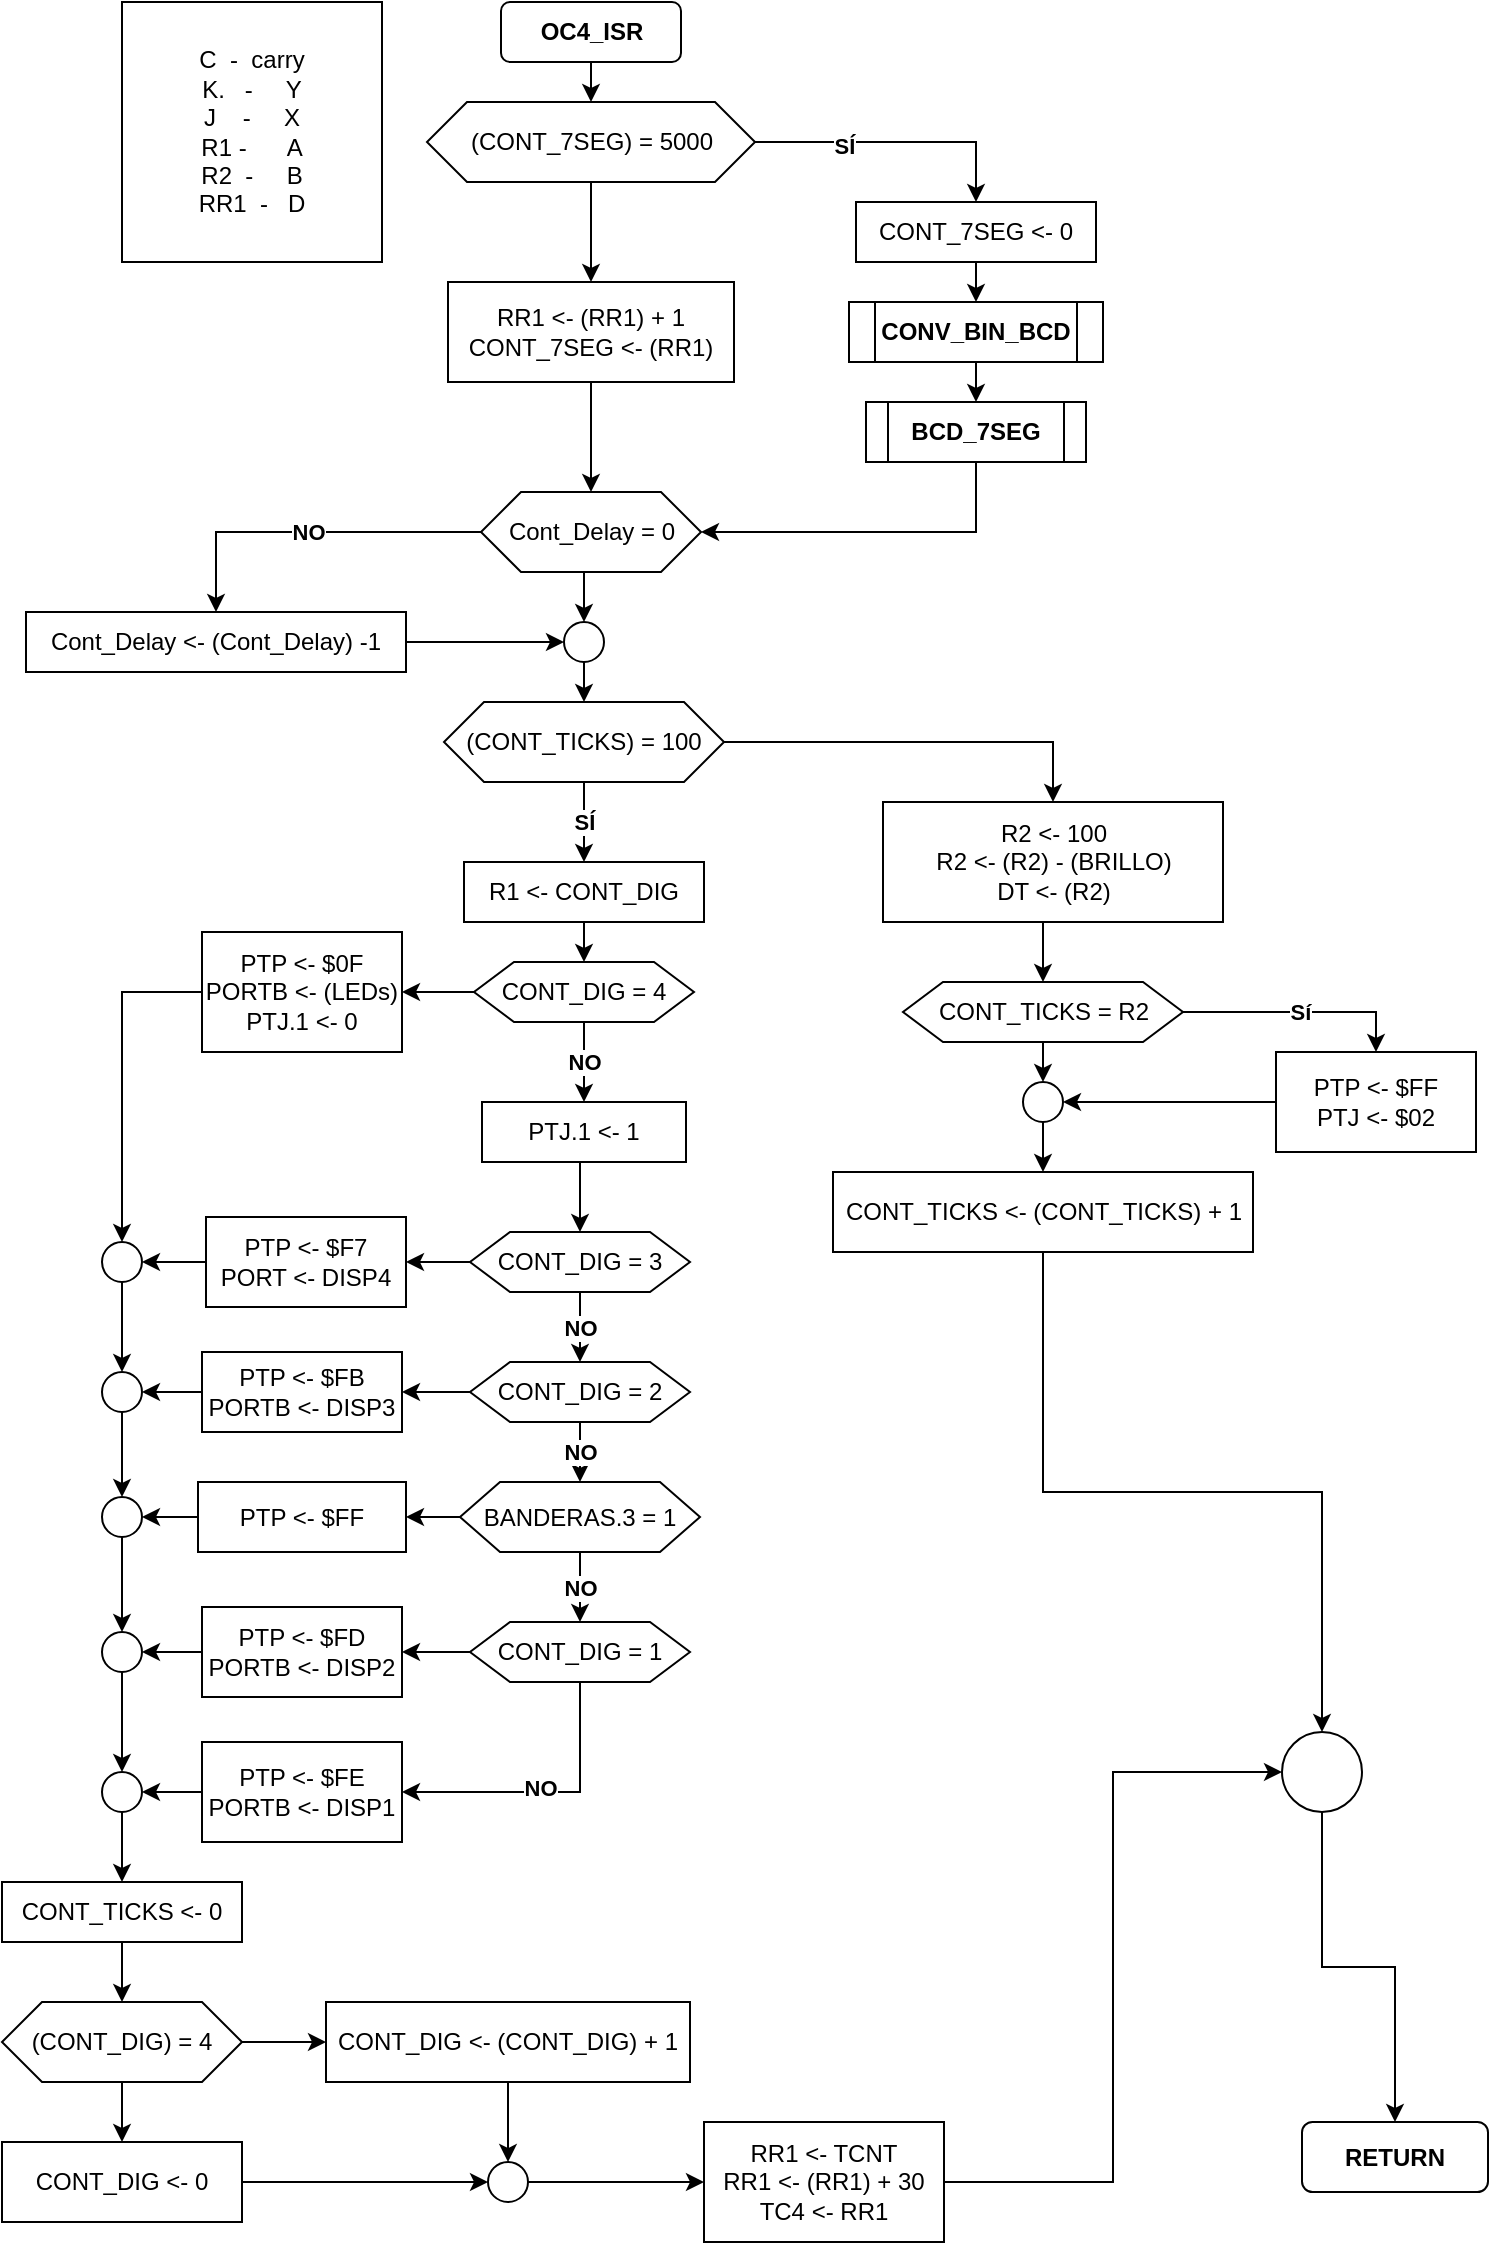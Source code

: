 <mxfile version="14.4.3" type="device"><diagram id="KmJu90Agw-A7-go_Xd_k" name="Page-1"><mxGraphModel dx="1453" dy="785" grid="1" gridSize="10" guides="1" tooltips="1" connect="1" arrows="1" fold="1" page="1" pageScale="1" pageWidth="827" pageHeight="1169" math="0" shadow="0"><root><mxCell id="0"/><mxCell id="1" parent="0"/><mxCell id="s95_hVxubEFKR47E11qt-143" style="edgeStyle=orthogonalEdgeStyle;rounded=0;orthogonalLoop=1;jettySize=auto;html=1;exitX=0.5;exitY=1;exitDx=0;exitDy=0;entryX=0.5;entryY=0;entryDx=0;entryDy=0;" parent="1" source="s95_hVxubEFKR47E11qt-1" target="s95_hVxubEFKR47E11qt-109" edge="1"><mxGeometry relative="1" as="geometry"/></mxCell><mxCell id="s95_hVxubEFKR47E11qt-1" value="OC4_ISR" style="rounded=1;whiteSpace=wrap;html=1;fontStyle=1" parent="1" vertex="1"><mxGeometry x="309.5" y="20" width="90" height="30" as="geometry"/></mxCell><mxCell id="s95_hVxubEFKR47E11qt-121" style="edgeStyle=orthogonalEdgeStyle;rounded=0;orthogonalLoop=1;jettySize=auto;html=1;exitX=0.5;exitY=1;exitDx=0;exitDy=0;entryX=0.5;entryY=0;entryDx=0;entryDy=0;" parent="1" source="s95_hVxubEFKR47E11qt-4" target="s95_hVxubEFKR47E11qt-118" edge="1"><mxGeometry relative="1" as="geometry"/></mxCell><mxCell id="s95_hVxubEFKR47E11qt-4" value="RR1 &amp;lt;- (RR1) + 1&lt;br&gt;CONT_7SEG &amp;lt;- (RR1)" style="rounded=0;whiteSpace=wrap;html=1;" parent="1" vertex="1"><mxGeometry x="283" y="160" width="143" height="50" as="geometry"/></mxCell><mxCell id="s95_hVxubEFKR47E11qt-119" value="SÍ" style="edgeStyle=orthogonalEdgeStyle;rounded=0;orthogonalLoop=1;jettySize=auto;html=1;exitX=0.5;exitY=1;exitDx=0;exitDy=0;entryX=0.5;entryY=0;entryDx=0;entryDy=0;fontStyle=1" parent="1" source="s95_hVxubEFKR47E11qt-9" target="s95_hVxubEFKR47E11qt-30" edge="1"><mxGeometry relative="1" as="geometry"/></mxCell><mxCell id="s95_hVxubEFKR47E11qt-137" style="edgeStyle=orthogonalEdgeStyle;rounded=0;orthogonalLoop=1;jettySize=auto;html=1;exitX=1;exitY=0.5;exitDx=0;exitDy=0;entryX=0.5;entryY=0;entryDx=0;entryDy=0;" parent="1" source="s95_hVxubEFKR47E11qt-9" target="s95_hVxubEFKR47E11qt-10" edge="1"><mxGeometry relative="1" as="geometry"/></mxCell><mxCell id="s95_hVxubEFKR47E11qt-9" value="(CONT_TICKS) = 100" style="shape=hexagon;perimeter=hexagonPerimeter2;whiteSpace=wrap;html=1;fixedSize=1;" parent="1" vertex="1"><mxGeometry x="281" y="370" width="140" height="40" as="geometry"/></mxCell><mxCell id="s95_hVxubEFKR47E11qt-25" style="edgeStyle=orthogonalEdgeStyle;rounded=0;orthogonalLoop=1;jettySize=auto;html=1;exitX=0.5;exitY=1;exitDx=0;exitDy=0;entryX=0.5;entryY=0;entryDx=0;entryDy=0;" parent="1" source="s95_hVxubEFKR47E11qt-10" target="s95_hVxubEFKR47E11qt-12" edge="1"><mxGeometry relative="1" as="geometry"/></mxCell><mxCell id="s95_hVxubEFKR47E11qt-10" value="R2 &amp;lt;- 100&lt;br&gt;R2 &amp;lt;- (R2) - (BRILLO)&lt;br&gt;DT &amp;lt;- (R2)&lt;br&gt;" style="rounded=0;whiteSpace=wrap;html=1;" parent="1" vertex="1"><mxGeometry x="500.5" y="420" width="170" height="60" as="geometry"/></mxCell><mxCell id="s95_hVxubEFKR47E11qt-16" value="Sí" style="edgeStyle=orthogonalEdgeStyle;rounded=0;orthogonalLoop=1;jettySize=auto;html=1;exitX=1;exitY=0.5;exitDx=0;exitDy=0;fontStyle=1" parent="1" source="s95_hVxubEFKR47E11qt-12" target="s95_hVxubEFKR47E11qt-13" edge="1"><mxGeometry relative="1" as="geometry"/></mxCell><mxCell id="s95_hVxubEFKR47E11qt-21" style="edgeStyle=orthogonalEdgeStyle;rounded=0;orthogonalLoop=1;jettySize=auto;html=1;exitX=0.5;exitY=1;exitDx=0;exitDy=0;entryX=0.5;entryY=0;entryDx=0;entryDy=0;" parent="1" source="s95_hVxubEFKR47E11qt-12" target="s95_hVxubEFKR47E11qt-17" edge="1"><mxGeometry relative="1" as="geometry"/></mxCell><mxCell id="s95_hVxubEFKR47E11qt-12" value="CONT_TICKS = R2" style="shape=hexagon;perimeter=hexagonPerimeter2;whiteSpace=wrap;html=1;fixedSize=1;" parent="1" vertex="1"><mxGeometry x="510.5" y="510" width="140" height="30" as="geometry"/></mxCell><mxCell id="s95_hVxubEFKR47E11qt-23" style="edgeStyle=orthogonalEdgeStyle;rounded=0;orthogonalLoop=1;jettySize=auto;html=1;exitX=0;exitY=0.5;exitDx=0;exitDy=0;entryX=1;entryY=0.5;entryDx=0;entryDy=0;" parent="1" source="s95_hVxubEFKR47E11qt-13" target="s95_hVxubEFKR47E11qt-17" edge="1"><mxGeometry relative="1" as="geometry"/></mxCell><mxCell id="s95_hVxubEFKR47E11qt-13" value="PTP &amp;lt;- $FF&lt;br&gt;PTJ &amp;lt;- $02" style="rounded=0;whiteSpace=wrap;html=1;" parent="1" vertex="1"><mxGeometry x="697" y="545" width="100" height="50" as="geometry"/></mxCell><mxCell id="NLIzqeMufe7roDr56erX-3" style="edgeStyle=orthogonalEdgeStyle;rounded=0;orthogonalLoop=1;jettySize=auto;html=1;exitX=0.5;exitY=1;exitDx=0;exitDy=0;entryX=0.5;entryY=0;entryDx=0;entryDy=0;" edge="1" parent="1" source="s95_hVxubEFKR47E11qt-15" target="NLIzqeMufe7roDr56erX-1"><mxGeometry relative="1" as="geometry"/></mxCell><mxCell id="s95_hVxubEFKR47E11qt-15" value="CONT_TICKS &amp;lt;- (CONT_TICKS) + 1" style="rounded=0;whiteSpace=wrap;html=1;" parent="1" vertex="1"><mxGeometry x="475.5" y="605" width="210" height="40" as="geometry"/></mxCell><mxCell id="s95_hVxubEFKR47E11qt-140" style="edgeStyle=orthogonalEdgeStyle;rounded=0;orthogonalLoop=1;jettySize=auto;html=1;exitX=0.5;exitY=1;exitDx=0;exitDy=0;entryX=0.5;entryY=0;entryDx=0;entryDy=0;" parent="1" source="s95_hVxubEFKR47E11qt-17" target="s95_hVxubEFKR47E11qt-15" edge="1"><mxGeometry relative="1" as="geometry"/></mxCell><mxCell id="s95_hVxubEFKR47E11qt-17" value="" style="ellipse;whiteSpace=wrap;html=1;aspect=fixed;" parent="1" vertex="1"><mxGeometry x="570.5" y="560" width="20" height="20" as="geometry"/></mxCell><mxCell id="s95_hVxubEFKR47E11qt-37" style="edgeStyle=orthogonalEdgeStyle;rounded=0;orthogonalLoop=1;jettySize=auto;html=1;exitX=0.5;exitY=1;exitDx=0;exitDy=0;entryX=0.5;entryY=0;entryDx=0;entryDy=0;" parent="1" source="s95_hVxubEFKR47E11qt-29" target="s95_hVxubEFKR47E11qt-32" edge="1"><mxGeometry relative="1" as="geometry"/></mxCell><mxCell id="s95_hVxubEFKR47E11qt-29" value="PTJ.1 &amp;lt;- 1" style="rounded=0;whiteSpace=wrap;html=1;" parent="1" vertex="1"><mxGeometry x="300" y="570" width="102" height="30" as="geometry"/></mxCell><mxCell id="s95_hVxubEFKR47E11qt-35" style="edgeStyle=orthogonalEdgeStyle;rounded=0;orthogonalLoop=1;jettySize=auto;html=1;exitX=0.5;exitY=1;exitDx=0;exitDy=0;entryX=0.5;entryY=0;entryDx=0;entryDy=0;" parent="1" source="s95_hVxubEFKR47E11qt-30" target="s95_hVxubEFKR47E11qt-31" edge="1"><mxGeometry relative="1" as="geometry"/></mxCell><mxCell id="s95_hVxubEFKR47E11qt-30" value="R1 &amp;lt;- CONT_DIG" style="rounded=0;whiteSpace=wrap;html=1;" parent="1" vertex="1"><mxGeometry x="291" y="450" width="120" height="30" as="geometry"/></mxCell><mxCell id="s95_hVxubEFKR47E11qt-36" value="NO" style="edgeStyle=orthogonalEdgeStyle;rounded=0;orthogonalLoop=1;jettySize=auto;html=1;exitX=0.5;exitY=1;exitDx=0;exitDy=0;entryX=0.5;entryY=0;entryDx=0;entryDy=0;fontStyle=1" parent="1" source="s95_hVxubEFKR47E11qt-31" target="s95_hVxubEFKR47E11qt-29" edge="1"><mxGeometry relative="1" as="geometry"/></mxCell><mxCell id="s95_hVxubEFKR47E11qt-66" style="edgeStyle=orthogonalEdgeStyle;rounded=0;orthogonalLoop=1;jettySize=auto;html=1;exitX=0;exitY=0.5;exitDx=0;exitDy=0;entryX=1;entryY=0.5;entryDx=0;entryDy=0;" parent="1" source="s95_hVxubEFKR47E11qt-31" target="s95_hVxubEFKR47E11qt-45" edge="1"><mxGeometry relative="1" as="geometry"/></mxCell><mxCell id="s95_hVxubEFKR47E11qt-31" value="CONT_DIG = 4" style="shape=hexagon;perimeter=hexagonPerimeter2;whiteSpace=wrap;html=1;fixedSize=1;" parent="1" vertex="1"><mxGeometry x="296" y="500" width="110" height="30" as="geometry"/></mxCell><mxCell id="s95_hVxubEFKR47E11qt-38" value="NO" style="edgeStyle=orthogonalEdgeStyle;rounded=0;orthogonalLoop=1;jettySize=auto;html=1;exitX=0.5;exitY=1;exitDx=0;exitDy=0;entryX=0.5;entryY=0;entryDx=0;entryDy=0;fontStyle=1" parent="1" source="s95_hVxubEFKR47E11qt-32" target="s95_hVxubEFKR47E11qt-33" edge="1"><mxGeometry relative="1" as="geometry"/></mxCell><mxCell id="s95_hVxubEFKR47E11qt-68" style="edgeStyle=orthogonalEdgeStyle;rounded=0;orthogonalLoop=1;jettySize=auto;html=1;exitX=0;exitY=0.5;exitDx=0;exitDy=0;entryX=1;entryY=0.5;entryDx=0;entryDy=0;" parent="1" source="s95_hVxubEFKR47E11qt-32" target="s95_hVxubEFKR47E11qt-49" edge="1"><mxGeometry relative="1" as="geometry"/></mxCell><mxCell id="s95_hVxubEFKR47E11qt-32" value="CONT_DIG = 3" style="shape=hexagon;perimeter=hexagonPerimeter2;whiteSpace=wrap;html=1;fixedSize=1;" parent="1" vertex="1"><mxGeometry x="294" y="635" width="110" height="30" as="geometry"/></mxCell><mxCell id="s95_hVxubEFKR47E11qt-44" value="NO" style="edgeStyle=orthogonalEdgeStyle;rounded=0;orthogonalLoop=1;jettySize=auto;html=1;exitX=0.5;exitY=1;exitDx=0;exitDy=0;entryX=0.5;entryY=0;entryDx=0;entryDy=0;fontStyle=1" parent="1" source="s95_hVxubEFKR47E11qt-33" target="s95_hVxubEFKR47E11qt-41" edge="1"><mxGeometry relative="1" as="geometry"/></mxCell><mxCell id="s95_hVxubEFKR47E11qt-69" value="" style="edgeStyle=orthogonalEdgeStyle;rounded=0;orthogonalLoop=1;jettySize=auto;html=1;" parent="1" source="s95_hVxubEFKR47E11qt-33" target="s95_hVxubEFKR47E11qt-47" edge="1"><mxGeometry relative="1" as="geometry"/></mxCell><mxCell id="s95_hVxubEFKR47E11qt-33" value="CONT_DIG = 2" style="shape=hexagon;perimeter=hexagonPerimeter2;whiteSpace=wrap;html=1;fixedSize=1;" parent="1" vertex="1"><mxGeometry x="294" y="700" width="110" height="30" as="geometry"/></mxCell><mxCell id="s95_hVxubEFKR47E11qt-70" style="edgeStyle=orthogonalEdgeStyle;rounded=0;orthogonalLoop=1;jettySize=auto;html=1;exitX=0;exitY=0.5;exitDx=0;exitDy=0;" parent="1" source="s95_hVxubEFKR47E11qt-34" target="s95_hVxubEFKR47E11qt-48" edge="1"><mxGeometry relative="1" as="geometry"/></mxCell><mxCell id="s95_hVxubEFKR47E11qt-95" style="edgeStyle=orthogonalEdgeStyle;rounded=0;orthogonalLoop=1;jettySize=auto;html=1;exitX=0.5;exitY=1;exitDx=0;exitDy=0;entryX=1;entryY=0.5;entryDx=0;entryDy=0;" parent="1" source="s95_hVxubEFKR47E11qt-34" target="s95_hVxubEFKR47E11qt-86" edge="1"><mxGeometry relative="1" as="geometry"/></mxCell><mxCell id="s95_hVxubEFKR47E11qt-100" value="&lt;b&gt;NO&lt;/b&gt;" style="edgeLabel;html=1;align=center;verticalAlign=middle;resizable=0;points=[];" parent="s95_hVxubEFKR47E11qt-95" vertex="1" connectable="0"><mxGeometry x="0.043" y="-2" relative="1" as="geometry"><mxPoint as="offset"/></mxGeometry></mxCell><mxCell id="s95_hVxubEFKR47E11qt-34" value="CONT_DIG = 1" style="shape=hexagon;perimeter=hexagonPerimeter2;whiteSpace=wrap;html=1;fixedSize=1;" parent="1" vertex="1"><mxGeometry x="294" y="830" width="110" height="30" as="geometry"/></mxCell><mxCell id="s95_hVxubEFKR47E11qt-43" value="NO" style="edgeStyle=orthogonalEdgeStyle;rounded=0;orthogonalLoop=1;jettySize=auto;html=1;exitX=0.5;exitY=1;exitDx=0;exitDy=0;entryX=0.5;entryY=0;entryDx=0;entryDy=0;fontStyle=1" parent="1" source="s95_hVxubEFKR47E11qt-41" target="s95_hVxubEFKR47E11qt-34" edge="1"><mxGeometry relative="1" as="geometry"/></mxCell><mxCell id="s95_hVxubEFKR47E11qt-91" value="" style="edgeStyle=orthogonalEdgeStyle;rounded=0;orthogonalLoop=1;jettySize=auto;html=1;" parent="1" source="s95_hVxubEFKR47E11qt-41" target="s95_hVxubEFKR47E11qt-78" edge="1"><mxGeometry relative="1" as="geometry"/></mxCell><mxCell id="s95_hVxubEFKR47E11qt-41" value="BANDERAS.3 = 1" style="shape=hexagon;perimeter=hexagonPerimeter2;whiteSpace=wrap;html=1;fixedSize=1;" parent="1" vertex="1"><mxGeometry x="289" y="760" width="120" height="35" as="geometry"/></mxCell><mxCell id="s95_hVxubEFKR47E11qt-57" style="edgeStyle=orthogonalEdgeStyle;rounded=0;orthogonalLoop=1;jettySize=auto;html=1;exitX=0;exitY=0.5;exitDx=0;exitDy=0;entryX=0.5;entryY=0;entryDx=0;entryDy=0;" parent="1" source="s95_hVxubEFKR47E11qt-45" target="s95_hVxubEFKR47E11qt-56" edge="1"><mxGeometry relative="1" as="geometry"/></mxCell><mxCell id="s95_hVxubEFKR47E11qt-45" value="PTP &amp;lt;- $0F&lt;br&gt;PORTB &amp;lt;- (LEDs)&lt;br&gt;PTJ.1 &amp;lt;- 0" style="rounded=0;whiteSpace=wrap;html=1;" parent="1" vertex="1"><mxGeometry x="160" y="485" width="100" height="60" as="geometry"/></mxCell><mxCell id="s95_hVxubEFKR47E11qt-61" style="edgeStyle=orthogonalEdgeStyle;rounded=0;orthogonalLoop=1;jettySize=auto;html=1;exitX=0;exitY=0.5;exitDx=0;exitDy=0;entryX=1;entryY=0.5;entryDx=0;entryDy=0;" parent="1" source="s95_hVxubEFKR47E11qt-47" target="s95_hVxubEFKR47E11qt-60" edge="1"><mxGeometry relative="1" as="geometry"/></mxCell><mxCell id="s95_hVxubEFKR47E11qt-47" value="PTP &amp;lt;- $FB&lt;br&gt;PORTB &amp;lt;- DISP3" style="rounded=0;whiteSpace=wrap;html=1;" parent="1" vertex="1"><mxGeometry x="160" y="695" width="100" height="40" as="geometry"/></mxCell><mxCell id="s95_hVxubEFKR47E11qt-64" value="" style="edgeStyle=orthogonalEdgeStyle;rounded=0;orthogonalLoop=1;jettySize=auto;html=1;" parent="1" source="s95_hVxubEFKR47E11qt-48" target="s95_hVxubEFKR47E11qt-63" edge="1"><mxGeometry relative="1" as="geometry"/></mxCell><mxCell id="s95_hVxubEFKR47E11qt-48" value="PTP &amp;lt;- $FD&lt;br&gt;PORTB &amp;lt;- DISP2" style="rounded=0;whiteSpace=wrap;html=1;" parent="1" vertex="1"><mxGeometry x="160" y="822.5" width="100" height="45" as="geometry"/></mxCell><mxCell id="s95_hVxubEFKR47E11qt-59" style="edgeStyle=orthogonalEdgeStyle;rounded=0;orthogonalLoop=1;jettySize=auto;html=1;exitX=0;exitY=0.5;exitDx=0;exitDy=0;entryX=1;entryY=0.5;entryDx=0;entryDy=0;" parent="1" source="s95_hVxubEFKR47E11qt-49" target="s95_hVxubEFKR47E11qt-56" edge="1"><mxGeometry relative="1" as="geometry"/></mxCell><mxCell id="s95_hVxubEFKR47E11qt-49" value="PTP &amp;lt;- $F7&lt;br&gt;PORT &amp;lt;- DISP4" style="rounded=0;whiteSpace=wrap;html=1;" parent="1" vertex="1"><mxGeometry x="162" y="627.5" width="100" height="45" as="geometry"/></mxCell><mxCell id="s95_hVxubEFKR47E11qt-62" style="edgeStyle=orthogonalEdgeStyle;rounded=0;orthogonalLoop=1;jettySize=auto;html=1;exitX=0.5;exitY=1;exitDx=0;exitDy=0;entryX=0.5;entryY=0;entryDx=0;entryDy=0;" parent="1" source="s95_hVxubEFKR47E11qt-56" target="s95_hVxubEFKR47E11qt-60" edge="1"><mxGeometry relative="1" as="geometry"/></mxCell><mxCell id="s95_hVxubEFKR47E11qt-56" value="" style="ellipse;whiteSpace=wrap;html=1;aspect=fixed;" parent="1" vertex="1"><mxGeometry x="110" y="640" width="20" height="20" as="geometry"/></mxCell><mxCell id="s95_hVxubEFKR47E11qt-81" style="edgeStyle=orthogonalEdgeStyle;rounded=0;orthogonalLoop=1;jettySize=auto;html=1;exitX=0.5;exitY=1;exitDx=0;exitDy=0;entryX=0.5;entryY=0;entryDx=0;entryDy=0;" parent="1" source="s95_hVxubEFKR47E11qt-60" target="s95_hVxubEFKR47E11qt-80" edge="1"><mxGeometry relative="1" as="geometry"/></mxCell><mxCell id="s95_hVxubEFKR47E11qt-60" value="" style="ellipse;whiteSpace=wrap;html=1;aspect=fixed;" parent="1" vertex="1"><mxGeometry x="110" y="705" width="20" height="20" as="geometry"/></mxCell><mxCell id="s95_hVxubEFKR47E11qt-97" style="edgeStyle=orthogonalEdgeStyle;rounded=0;orthogonalLoop=1;jettySize=auto;html=1;exitX=0.5;exitY=1;exitDx=0;exitDy=0;entryX=0.5;entryY=0;entryDx=0;entryDy=0;" parent="1" source="s95_hVxubEFKR47E11qt-63" target="s95_hVxubEFKR47E11qt-96" edge="1"><mxGeometry relative="1" as="geometry"/></mxCell><mxCell id="s95_hVxubEFKR47E11qt-63" value="" style="ellipse;whiteSpace=wrap;html=1;aspect=fixed;" parent="1" vertex="1"><mxGeometry x="110" y="835" width="20" height="20" as="geometry"/></mxCell><mxCell id="s95_hVxubEFKR47E11qt-75" style="edgeStyle=orthogonalEdgeStyle;rounded=0;orthogonalLoop=1;jettySize=auto;html=1;exitX=0.5;exitY=1;exitDx=0;exitDy=0;entryX=0.5;entryY=0;entryDx=0;entryDy=0;" parent="1" source="s95_hVxubEFKR47E11qt-71" target="s95_hVxubEFKR47E11qt-72" edge="1"><mxGeometry relative="1" as="geometry"/></mxCell><mxCell id="s95_hVxubEFKR47E11qt-71" value="CONT_TICKS &amp;lt;- 0" style="rounded=0;whiteSpace=wrap;html=1;" parent="1" vertex="1"><mxGeometry x="60" y="960" width="120" height="30" as="geometry"/></mxCell><mxCell id="s95_hVxubEFKR47E11qt-76" style="edgeStyle=orthogonalEdgeStyle;rounded=0;orthogonalLoop=1;jettySize=auto;html=1;exitX=1;exitY=0.5;exitDx=0;exitDy=0;" parent="1" source="s95_hVxubEFKR47E11qt-72" target="s95_hVxubEFKR47E11qt-73" edge="1"><mxGeometry relative="1" as="geometry"/></mxCell><mxCell id="s95_hVxubEFKR47E11qt-85" style="edgeStyle=orthogonalEdgeStyle;rounded=0;orthogonalLoop=1;jettySize=auto;html=1;exitX=0.5;exitY=1;exitDx=0;exitDy=0;entryX=0.5;entryY=0;entryDx=0;entryDy=0;" parent="1" source="s95_hVxubEFKR47E11qt-72" target="s95_hVxubEFKR47E11qt-84" edge="1"><mxGeometry relative="1" as="geometry"/></mxCell><mxCell id="s95_hVxubEFKR47E11qt-72" value="(CONT_DIG) = 4" style="shape=hexagon;perimeter=hexagonPerimeter2;whiteSpace=wrap;html=1;fixedSize=1;" parent="1" vertex="1"><mxGeometry x="60" y="1020" width="120" height="40" as="geometry"/></mxCell><mxCell id="s95_hVxubEFKR47E11qt-102" style="edgeStyle=orthogonalEdgeStyle;rounded=0;orthogonalLoop=1;jettySize=auto;html=1;exitX=0.5;exitY=1;exitDx=0;exitDy=0;entryX=0.5;entryY=0;entryDx=0;entryDy=0;" parent="1" source="s95_hVxubEFKR47E11qt-73" target="s95_hVxubEFKR47E11qt-101" edge="1"><mxGeometry relative="1" as="geometry"/></mxCell><mxCell id="s95_hVxubEFKR47E11qt-73" value="CONT_DIG &amp;lt;- (CONT_DIG) + 1" style="rounded=0;whiteSpace=wrap;html=1;" parent="1" vertex="1"><mxGeometry x="222" y="1020" width="182" height="40" as="geometry"/></mxCell><mxCell id="NLIzqeMufe7roDr56erX-2" style="edgeStyle=orthogonalEdgeStyle;rounded=0;orthogonalLoop=1;jettySize=auto;html=1;exitX=1;exitY=0.5;exitDx=0;exitDy=0;entryX=0;entryY=0.5;entryDx=0;entryDy=0;" edge="1" parent="1" source="s95_hVxubEFKR47E11qt-77" target="NLIzqeMufe7roDr56erX-1"><mxGeometry relative="1" as="geometry"/></mxCell><mxCell id="s95_hVxubEFKR47E11qt-77" value="RR1 &amp;lt;- TCNT&lt;br&gt;RR1 &amp;lt;- (RR1) + 30&lt;br&gt;TC4 &amp;lt;- RR1" style="rounded=0;whiteSpace=wrap;html=1;" parent="1" vertex="1"><mxGeometry x="411" y="1080" width="120" height="60" as="geometry"/></mxCell><mxCell id="s95_hVxubEFKR47E11qt-92" style="edgeStyle=orthogonalEdgeStyle;rounded=0;orthogonalLoop=1;jettySize=auto;html=1;exitX=0;exitY=0.5;exitDx=0;exitDy=0;entryX=1;entryY=0.5;entryDx=0;entryDy=0;" parent="1" source="s95_hVxubEFKR47E11qt-78" target="s95_hVxubEFKR47E11qt-80" edge="1"><mxGeometry relative="1" as="geometry"/></mxCell><mxCell id="s95_hVxubEFKR47E11qt-78" value="PTP &amp;lt;- $FF" style="rounded=0;whiteSpace=wrap;html=1;" parent="1" vertex="1"><mxGeometry x="158" y="760" width="104" height="35" as="geometry"/></mxCell><mxCell id="s95_hVxubEFKR47E11qt-82" style="edgeStyle=orthogonalEdgeStyle;rounded=0;orthogonalLoop=1;jettySize=auto;html=1;exitX=0.5;exitY=1;exitDx=0;exitDy=0;entryX=0.5;entryY=0;entryDx=0;entryDy=0;" parent="1" source="s95_hVxubEFKR47E11qt-80" target="s95_hVxubEFKR47E11qt-63" edge="1"><mxGeometry relative="1" as="geometry"/></mxCell><mxCell id="s95_hVxubEFKR47E11qt-80" value="" style="ellipse;whiteSpace=wrap;html=1;aspect=fixed;" parent="1" vertex="1"><mxGeometry x="110" y="767.5" width="20" height="20" as="geometry"/></mxCell><mxCell id="s95_hVxubEFKR47E11qt-103" style="edgeStyle=orthogonalEdgeStyle;rounded=0;orthogonalLoop=1;jettySize=auto;html=1;exitX=1;exitY=0.5;exitDx=0;exitDy=0;entryX=0;entryY=0.5;entryDx=0;entryDy=0;" parent="1" source="s95_hVxubEFKR47E11qt-84" target="s95_hVxubEFKR47E11qt-101" edge="1"><mxGeometry relative="1" as="geometry"/></mxCell><mxCell id="s95_hVxubEFKR47E11qt-84" value="CONT_DIG &amp;lt;- 0" style="rounded=0;whiteSpace=wrap;html=1;" parent="1" vertex="1"><mxGeometry x="60" y="1090" width="120" height="40" as="geometry"/></mxCell><mxCell id="s95_hVxubEFKR47E11qt-98" style="edgeStyle=orthogonalEdgeStyle;rounded=0;orthogonalLoop=1;jettySize=auto;html=1;exitX=0;exitY=0.5;exitDx=0;exitDy=0;entryX=1;entryY=0.5;entryDx=0;entryDy=0;" parent="1" source="s95_hVxubEFKR47E11qt-86" target="s95_hVxubEFKR47E11qt-96" edge="1"><mxGeometry relative="1" as="geometry"/></mxCell><mxCell id="s95_hVxubEFKR47E11qt-86" value="PTP &amp;lt;- $FE&lt;br&gt;PORTB &amp;lt;- DISP1" style="rounded=0;whiteSpace=wrap;html=1;" parent="1" vertex="1"><mxGeometry x="160" y="890" width="100" height="50" as="geometry"/></mxCell><mxCell id="s95_hVxubEFKR47E11qt-99" style="edgeStyle=orthogonalEdgeStyle;rounded=0;orthogonalLoop=1;jettySize=auto;html=1;exitX=0.5;exitY=1;exitDx=0;exitDy=0;entryX=0.5;entryY=0;entryDx=0;entryDy=0;" parent="1" source="s95_hVxubEFKR47E11qt-96" target="s95_hVxubEFKR47E11qt-71" edge="1"><mxGeometry relative="1" as="geometry"/></mxCell><mxCell id="s95_hVxubEFKR47E11qt-96" value="" style="ellipse;whiteSpace=wrap;html=1;aspect=fixed;" parent="1" vertex="1"><mxGeometry x="110" y="905" width="20" height="20" as="geometry"/></mxCell><mxCell id="s95_hVxubEFKR47E11qt-104" style="edgeStyle=orthogonalEdgeStyle;rounded=0;orthogonalLoop=1;jettySize=auto;html=1;exitX=1;exitY=0.5;exitDx=0;exitDy=0;entryX=0;entryY=0.5;entryDx=0;entryDy=0;" parent="1" source="s95_hVxubEFKR47E11qt-101" target="s95_hVxubEFKR47E11qt-77" edge="1"><mxGeometry relative="1" as="geometry"/></mxCell><mxCell id="s95_hVxubEFKR47E11qt-101" value="" style="ellipse;whiteSpace=wrap;html=1;aspect=fixed;" parent="1" vertex="1"><mxGeometry x="303" y="1100" width="20" height="20" as="geometry"/></mxCell><mxCell id="s95_hVxubEFKR47E11qt-105" value="RETURN" style="rounded=1;whiteSpace=wrap;html=1;fontStyle=1" parent="1" vertex="1"><mxGeometry x="710" y="1080" width="93" height="35" as="geometry"/></mxCell><mxCell id="s95_hVxubEFKR47E11qt-122" style="edgeStyle=orthogonalEdgeStyle;rounded=0;orthogonalLoop=1;jettySize=auto;html=1;exitX=0.5;exitY=1;exitDx=0;exitDy=0;entryX=0.5;entryY=0;entryDx=0;entryDy=0;" parent="1" source="s95_hVxubEFKR47E11qt-109" target="s95_hVxubEFKR47E11qt-4" edge="1"><mxGeometry relative="1" as="geometry"/></mxCell><mxCell id="s95_hVxubEFKR47E11qt-123" style="edgeStyle=orthogonalEdgeStyle;rounded=0;orthogonalLoop=1;jettySize=auto;html=1;exitX=1;exitY=0.5;exitDx=0;exitDy=0;entryX=0.5;entryY=0;entryDx=0;entryDy=0;" parent="1" source="s95_hVxubEFKR47E11qt-109" target="s95_hVxubEFKR47E11qt-113" edge="1"><mxGeometry relative="1" as="geometry"/></mxCell><mxCell id="s95_hVxubEFKR47E11qt-126" value="&lt;b&gt;SÍ&lt;/b&gt;" style="edgeLabel;html=1;align=center;verticalAlign=middle;resizable=0;points=[];" parent="s95_hVxubEFKR47E11qt-123" vertex="1" connectable="0"><mxGeometry x="-0.389" y="-2" relative="1" as="geometry"><mxPoint x="1" as="offset"/></mxGeometry></mxCell><mxCell id="s95_hVxubEFKR47E11qt-109" value="(CONT_7SEG) = 5000" style="shape=hexagon;perimeter=hexagonPerimeter2;whiteSpace=wrap;html=1;fixedSize=1;" parent="1" vertex="1"><mxGeometry x="272.5" y="70" width="164" height="40" as="geometry"/></mxCell><mxCell id="s95_hVxubEFKR47E11qt-116" style="edgeStyle=orthogonalEdgeStyle;rounded=0;orthogonalLoop=1;jettySize=auto;html=1;exitX=0.5;exitY=1;exitDx=0;exitDy=0;entryX=0.5;entryY=0;entryDx=0;entryDy=0;" parent="1" source="s95_hVxubEFKR47E11qt-113" target="s95_hVxubEFKR47E11qt-114" edge="1"><mxGeometry relative="1" as="geometry"/></mxCell><mxCell id="s95_hVxubEFKR47E11qt-113" value="CONT_7SEG &amp;lt;- 0" style="rounded=0;whiteSpace=wrap;html=1;" parent="1" vertex="1"><mxGeometry x="487" y="120" width="120" height="30" as="geometry"/></mxCell><mxCell id="s95_hVxubEFKR47E11qt-117" style="edgeStyle=orthogonalEdgeStyle;rounded=0;orthogonalLoop=1;jettySize=auto;html=1;exitX=0.5;exitY=1;exitDx=0;exitDy=0;entryX=0.5;entryY=0;entryDx=0;entryDy=0;" parent="1" source="s95_hVxubEFKR47E11qt-114" target="s95_hVxubEFKR47E11qt-115" edge="1"><mxGeometry relative="1" as="geometry"/></mxCell><mxCell id="s95_hVxubEFKR47E11qt-114" value="&lt;b&gt;CONV_BIN_BCD&lt;/b&gt;" style="shape=process;whiteSpace=wrap;html=1;backgroundOutline=1;" parent="1" vertex="1"><mxGeometry x="483.5" y="170" width="127" height="30" as="geometry"/></mxCell><mxCell id="s95_hVxubEFKR47E11qt-125" style="edgeStyle=orthogonalEdgeStyle;rounded=0;orthogonalLoop=1;jettySize=auto;html=1;exitX=0.5;exitY=1;exitDx=0;exitDy=0;entryX=1;entryY=0.5;entryDx=0;entryDy=0;" parent="1" source="s95_hVxubEFKR47E11qt-115" target="s95_hVxubEFKR47E11qt-118" edge="1"><mxGeometry relative="1" as="geometry"/></mxCell><mxCell id="s95_hVxubEFKR47E11qt-115" value="BCD_7SEG" style="shape=process;whiteSpace=wrap;html=1;backgroundOutline=1;fontStyle=1" parent="1" vertex="1"><mxGeometry x="492" y="220" width="110" height="30" as="geometry"/></mxCell><mxCell id="s95_hVxubEFKR47E11qt-134" style="edgeStyle=orthogonalEdgeStyle;rounded=0;orthogonalLoop=1;jettySize=auto;html=1;exitX=0.5;exitY=1;exitDx=0;exitDy=0;entryX=0.5;entryY=0;entryDx=0;entryDy=0;" parent="1" source="s95_hVxubEFKR47E11qt-118" target="s95_hVxubEFKR47E11qt-129" edge="1"><mxGeometry relative="1" as="geometry"/></mxCell><mxCell id="s95_hVxubEFKR47E11qt-135" value="NO" style="edgeStyle=orthogonalEdgeStyle;rounded=0;orthogonalLoop=1;jettySize=auto;html=1;exitX=0;exitY=0.5;exitDx=0;exitDy=0;entryX=0.5;entryY=0;entryDx=0;entryDy=0;fontStyle=1" parent="1" source="s95_hVxubEFKR47E11qt-118" target="s95_hVxubEFKR47E11qt-127" edge="1"><mxGeometry relative="1" as="geometry"/></mxCell><mxCell id="s95_hVxubEFKR47E11qt-118" value="Cont_Delay = 0" style="shape=hexagon;perimeter=hexagonPerimeter2;whiteSpace=wrap;html=1;fixedSize=1;" parent="1" vertex="1"><mxGeometry x="299.5" y="265" width="110" height="40" as="geometry"/></mxCell><mxCell id="s95_hVxubEFKR47E11qt-136" value="" style="edgeStyle=orthogonalEdgeStyle;rounded=0;orthogonalLoop=1;jettySize=auto;html=1;" parent="1" source="s95_hVxubEFKR47E11qt-127" target="s95_hVxubEFKR47E11qt-129" edge="1"><mxGeometry relative="1" as="geometry"/></mxCell><mxCell id="s95_hVxubEFKR47E11qt-127" value="Cont_Delay &amp;lt;- (Cont_Delay) -1" style="rounded=0;whiteSpace=wrap;html=1;" parent="1" vertex="1"><mxGeometry x="72" y="325" width="190" height="30" as="geometry"/></mxCell><mxCell id="s95_hVxubEFKR47E11qt-133" style="edgeStyle=orthogonalEdgeStyle;rounded=0;orthogonalLoop=1;jettySize=auto;html=1;exitX=0.5;exitY=1;exitDx=0;exitDy=0;entryX=0.5;entryY=0;entryDx=0;entryDy=0;" parent="1" source="s95_hVxubEFKR47E11qt-129" target="s95_hVxubEFKR47E11qt-9" edge="1"><mxGeometry relative="1" as="geometry"/></mxCell><mxCell id="s95_hVxubEFKR47E11qt-129" value="" style="ellipse;whiteSpace=wrap;html=1;aspect=fixed;" parent="1" vertex="1"><mxGeometry x="341" y="330" width="20" height="20" as="geometry"/></mxCell><mxCell id="NLIzqeMufe7roDr56erX-4" style="edgeStyle=orthogonalEdgeStyle;rounded=0;orthogonalLoop=1;jettySize=auto;html=1;exitX=0.5;exitY=1;exitDx=0;exitDy=0;" edge="1" parent="1" source="NLIzqeMufe7roDr56erX-1" target="s95_hVxubEFKR47E11qt-105"><mxGeometry relative="1" as="geometry"/></mxCell><mxCell id="NLIzqeMufe7roDr56erX-1" value="" style="ellipse;whiteSpace=wrap;html=1;aspect=fixed;" vertex="1" parent="1"><mxGeometry x="700" y="885" width="40" height="40" as="geometry"/></mxCell><mxCell id="NLIzqeMufe7roDr56erX-5" value="C &amp;nbsp;- &amp;nbsp;carry&lt;br&gt;K. &amp;nbsp; - &amp;nbsp; &amp;nbsp; Y&lt;br&gt;J &amp;nbsp; &amp;nbsp;- &amp;nbsp; &amp;nbsp; X&lt;br&gt;R1 - &amp;nbsp; &amp;nbsp; &amp;nbsp;A&lt;br&gt;R2 &amp;nbsp;- &amp;nbsp; &amp;nbsp; B&lt;br&gt;RR1 &amp;nbsp;- &amp;nbsp; D" style="whiteSpace=wrap;html=1;aspect=fixed;" vertex="1" parent="1"><mxGeometry x="120" y="20" width="130" height="130" as="geometry"/></mxCell></root></mxGraphModel></diagram></mxfile>